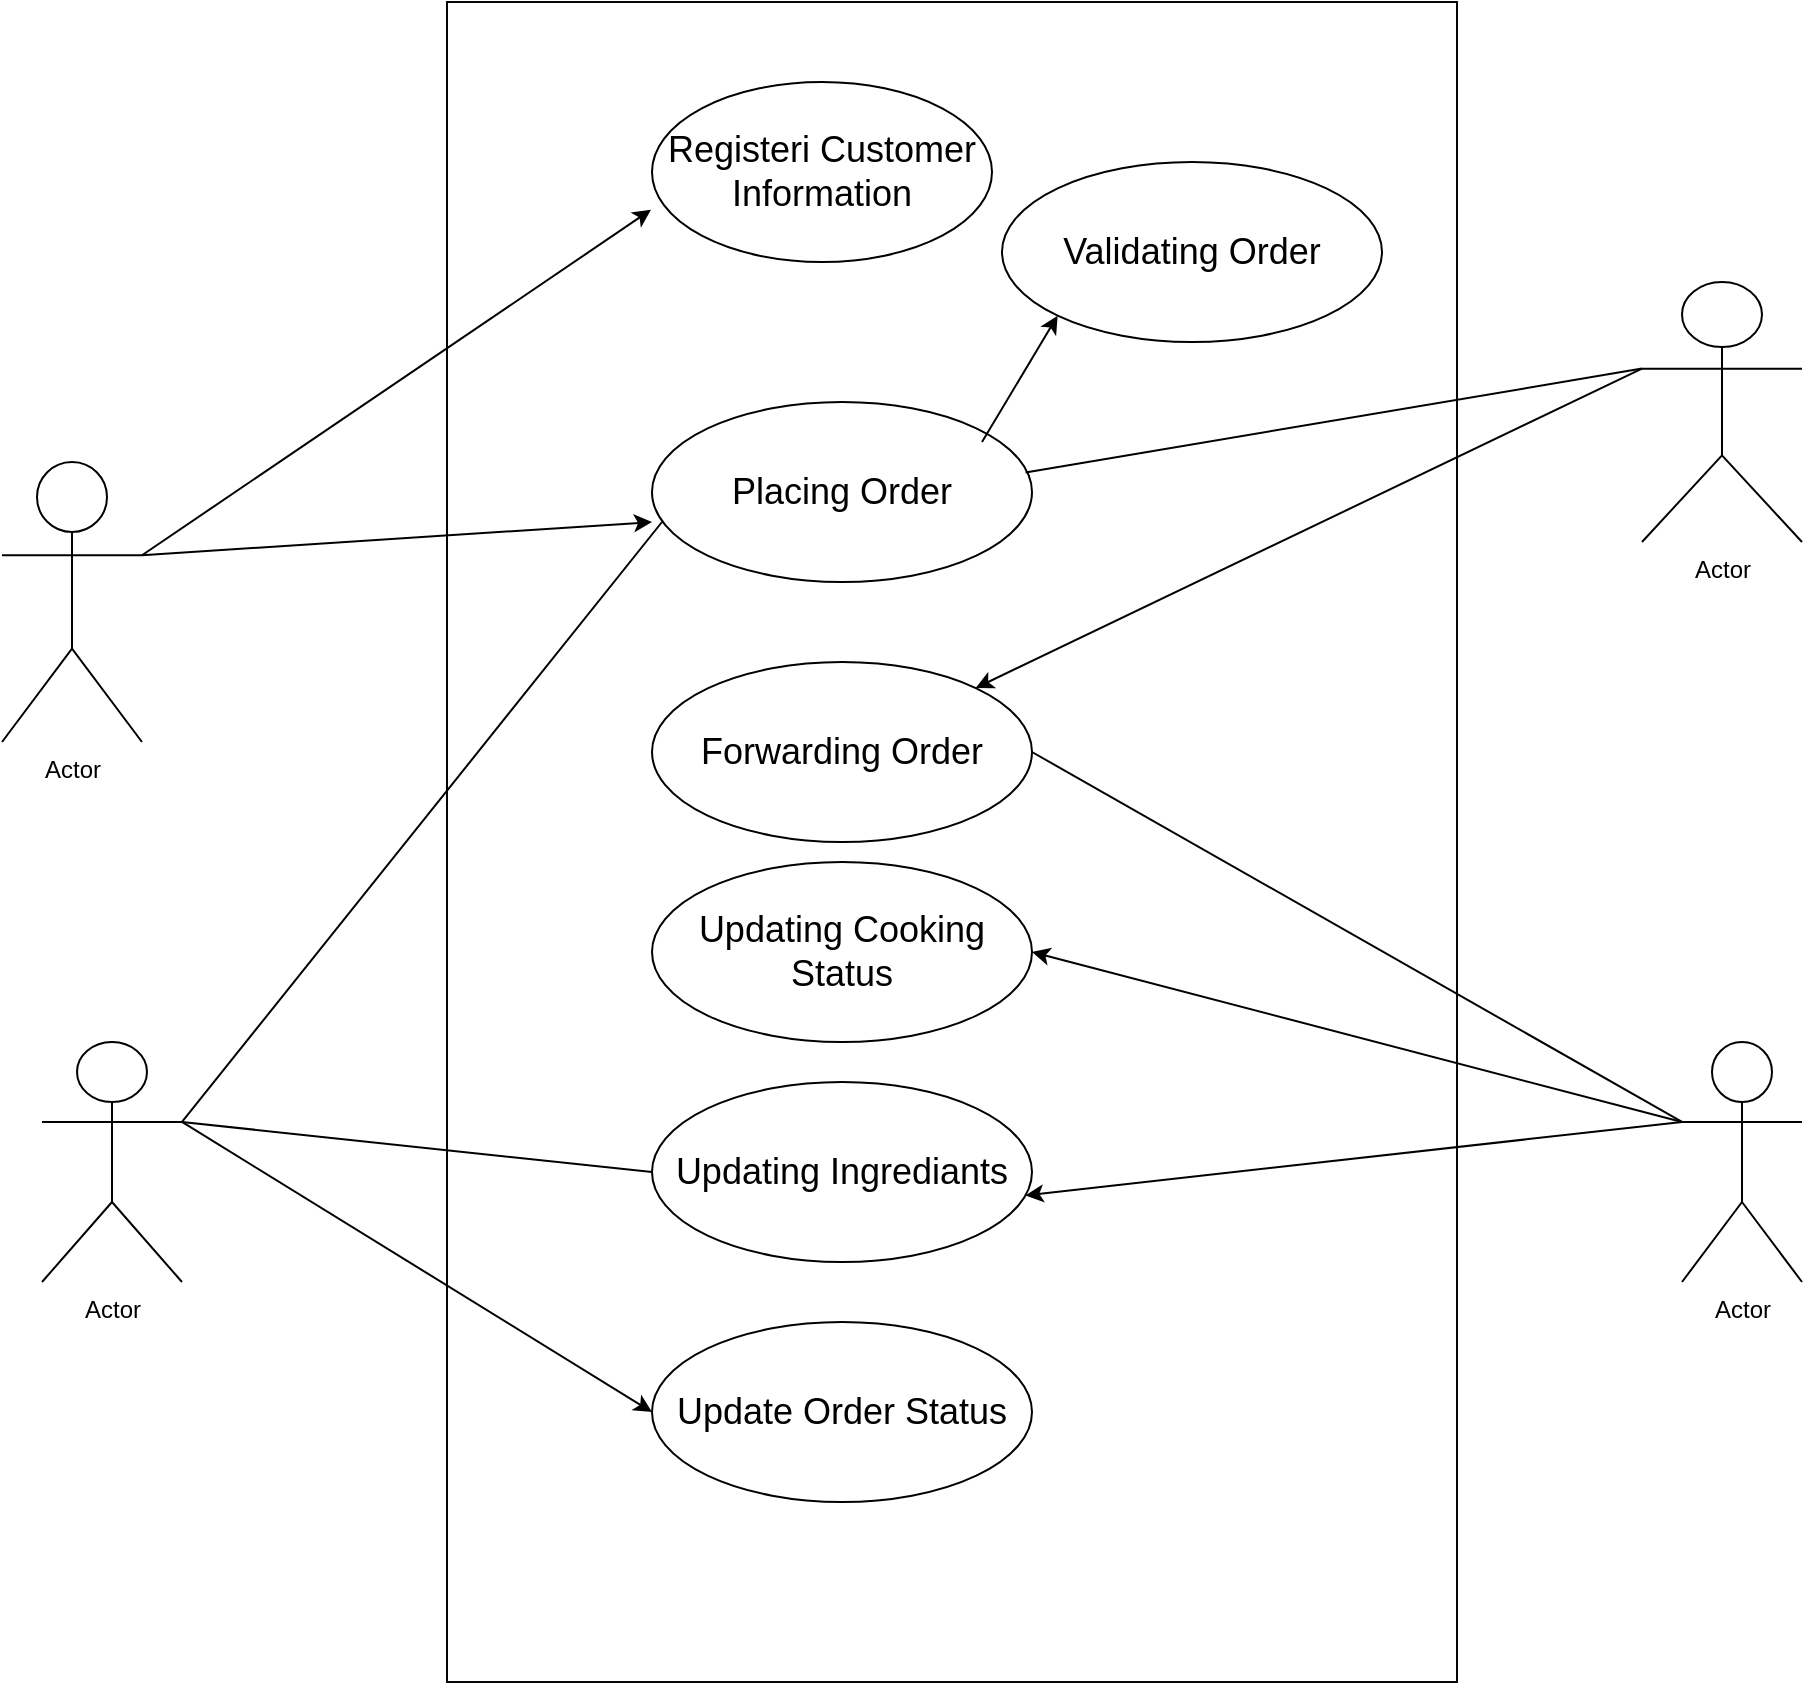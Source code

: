 <mxfile version="22.1.5" type="github">
  <diagram name="Page-1" id="zwRwwjjRxaTfwCph29uf">
    <mxGraphModel dx="1134" dy="2149" grid="1" gridSize="10" guides="1" tooltips="1" connect="1" arrows="1" fold="1" page="1" pageScale="1" pageWidth="850" pageHeight="1100" math="0" shadow="0">
      <root>
        <mxCell id="0" />
        <mxCell id="1" parent="0" />
        <mxCell id="CvVjKnviAac9zeY1umYU-1" value="" style="rounded=0;whiteSpace=wrap;html=1;strokeColor=#050505;" vertex="1" parent="1">
          <mxGeometry x="322.5" y="-460" width="505" height="840" as="geometry" />
        </mxCell>
        <mxCell id="CvVjKnviAac9zeY1umYU-2" value="Actor" style="shape=umlActor;verticalLabelPosition=bottom;verticalAlign=top;html=1;outlineConnect=0;" vertex="1" parent="1">
          <mxGeometry x="100" y="-230" width="70" height="140" as="geometry" />
        </mxCell>
        <mxCell id="CvVjKnviAac9zeY1umYU-3" value="Actor" style="shape=umlActor;verticalLabelPosition=bottom;verticalAlign=top;html=1;outlineConnect=0;" vertex="1" parent="1">
          <mxGeometry x="940" y="60" width="60" height="120" as="geometry" />
        </mxCell>
        <mxCell id="CvVjKnviAac9zeY1umYU-6" value="&lt;font style=&quot;font-size: 18px;&quot;&gt;Updating Cooking Status&lt;/font&gt;" style="ellipse;whiteSpace=wrap;html=1;" vertex="1" parent="1">
          <mxGeometry x="425" y="-30" width="190" height="90" as="geometry" />
        </mxCell>
        <mxCell id="CvVjKnviAac9zeY1umYU-8" value="&lt;font style=&quot;font-size: 18px;&quot;&gt;Updating Ingrediants&lt;/font&gt;" style="ellipse;whiteSpace=wrap;html=1;" vertex="1" parent="1">
          <mxGeometry x="425" y="80" width="190" height="90" as="geometry" />
        </mxCell>
        <mxCell id="CvVjKnviAac9zeY1umYU-9" value="&lt;font style=&quot;font-size: 18px;&quot;&gt;Forwarding Order&lt;/font&gt;" style="ellipse;whiteSpace=wrap;html=1;strokeColor=#000000;" vertex="1" parent="1">
          <mxGeometry x="425" y="-130" width="190" height="90" as="geometry" />
        </mxCell>
        <mxCell id="CvVjKnviAac9zeY1umYU-10" value="&lt;font style=&quot;font-size: 18px;&quot;&gt;Placing Order&lt;/font&gt;" style="ellipse;whiteSpace=wrap;html=1;" vertex="1" parent="1">
          <mxGeometry x="425" y="-260" width="190" height="90" as="geometry" />
        </mxCell>
        <mxCell id="CvVjKnviAac9zeY1umYU-11" value="&lt;font style=&quot;font-size: 18px;&quot;&gt;Validating Order&lt;/font&gt;" style="ellipse;whiteSpace=wrap;html=1;" vertex="1" parent="1">
          <mxGeometry x="600" y="-380" width="190" height="90" as="geometry" />
        </mxCell>
        <mxCell id="CvVjKnviAac9zeY1umYU-12" value="&lt;font style=&quot;font-size: 18px;&quot;&gt;Registeri Customer Information&lt;/font&gt;" style="ellipse;whiteSpace=wrap;html=1;" vertex="1" parent="1">
          <mxGeometry x="425" y="-420" width="170" height="90" as="geometry" />
        </mxCell>
        <mxCell id="CvVjKnviAac9zeY1umYU-14" value="Actor" style="shape=umlActor;verticalLabelPosition=bottom;verticalAlign=top;html=1;outlineConnect=0;" vertex="1" parent="1">
          <mxGeometry x="120" y="60" width="70" height="120" as="geometry" />
        </mxCell>
        <mxCell id="CvVjKnviAac9zeY1umYU-22" value="Actor" style="shape=umlActor;verticalLabelPosition=bottom;verticalAlign=top;html=1;outlineConnect=0;" vertex="1" parent="1">
          <mxGeometry x="920" y="-320" width="80" height="130" as="geometry" />
        </mxCell>
        <mxCell id="CvVjKnviAac9zeY1umYU-25" value="&lt;font style=&quot;font-size: 18px;&quot;&gt;Update Order Status&lt;/font&gt;" style="ellipse;whiteSpace=wrap;html=1;" vertex="1" parent="1">
          <mxGeometry x="425" y="200" width="190" height="90" as="geometry" />
        </mxCell>
        <mxCell id="CvVjKnviAac9zeY1umYU-38" style="edgeStyle=orthogonalEdgeStyle;rounded=0;orthogonalLoop=1;jettySize=auto;html=1;exitX=0.5;exitY=1;exitDx=0;exitDy=0;" edge="1" parent="1" source="CvVjKnviAac9zeY1umYU-25" target="CvVjKnviAac9zeY1umYU-25">
          <mxGeometry relative="1" as="geometry" />
        </mxCell>
        <mxCell id="CvVjKnviAac9zeY1umYU-40" value="" style="endArrow=classic;html=1;rounded=0;entryX=0;entryY=0.667;entryDx=0;entryDy=0;entryPerimeter=0;exitX=1;exitY=0.333;exitDx=0;exitDy=0;exitPerimeter=0;" edge="1" parent="1" source="CvVjKnviAac9zeY1umYU-2" target="CvVjKnviAac9zeY1umYU-10">
          <mxGeometry width="50" height="50" relative="1" as="geometry">
            <mxPoint x="272.5" y="-70" as="sourcePoint" />
            <mxPoint x="322.5" y="-120" as="targetPoint" />
          </mxGeometry>
        </mxCell>
        <mxCell id="CvVjKnviAac9zeY1umYU-43" value="" style="endArrow=classic;html=1;rounded=0;exitX=1;exitY=0.333;exitDx=0;exitDy=0;exitPerimeter=0;entryX=-0.003;entryY=0.71;entryDx=0;entryDy=0;entryPerimeter=0;" edge="1" parent="1" source="CvVjKnviAac9zeY1umYU-2" target="CvVjKnviAac9zeY1umYU-12">
          <mxGeometry width="50" height="50" relative="1" as="geometry">
            <mxPoint x="490" y="10" as="sourcePoint" />
            <mxPoint x="540" y="-40" as="targetPoint" />
          </mxGeometry>
        </mxCell>
        <mxCell id="CvVjKnviAac9zeY1umYU-44" value="" style="endArrow=classic;html=1;rounded=0;entryX=0;entryY=0.5;entryDx=0;entryDy=0;exitX=1;exitY=0.333;exitDx=0;exitDy=0;exitPerimeter=0;" edge="1" parent="1" source="CvVjKnviAac9zeY1umYU-14" target="CvVjKnviAac9zeY1umYU-25">
          <mxGeometry width="50" height="50" relative="1" as="geometry">
            <mxPoint x="490" y="-110" as="sourcePoint" />
            <mxPoint x="540" y="-160" as="targetPoint" />
          </mxGeometry>
        </mxCell>
        <mxCell id="CvVjKnviAac9zeY1umYU-45" value="" style="endArrow=classic;html=1;rounded=0;entryX=0;entryY=1;entryDx=0;entryDy=0;" edge="1" parent="1" target="CvVjKnviAac9zeY1umYU-11">
          <mxGeometry width="50" height="50" relative="1" as="geometry">
            <mxPoint x="590" y="-240" as="sourcePoint" />
            <mxPoint x="540" y="-160" as="targetPoint" />
          </mxGeometry>
        </mxCell>
        <mxCell id="CvVjKnviAac9zeY1umYU-46" value="" style="endArrow=classic;html=1;rounded=0;exitX=0;exitY=0.333;exitDx=0;exitDy=0;exitPerimeter=0;" edge="1" parent="1" source="CvVjKnviAac9zeY1umYU-22" target="CvVjKnviAac9zeY1umYU-9">
          <mxGeometry width="50" height="50" relative="1" as="geometry">
            <mxPoint x="490" y="-110" as="sourcePoint" />
            <mxPoint x="540" y="-160" as="targetPoint" />
          </mxGeometry>
        </mxCell>
        <mxCell id="CvVjKnviAac9zeY1umYU-47" value="" style="endArrow=classic;html=1;rounded=0;exitX=0;exitY=0.333;exitDx=0;exitDy=0;exitPerimeter=0;entryX=0.983;entryY=0.63;entryDx=0;entryDy=0;entryPerimeter=0;" edge="1" parent="1" source="CvVjKnviAac9zeY1umYU-3" target="CvVjKnviAac9zeY1umYU-8">
          <mxGeometry width="50" height="50" relative="1" as="geometry">
            <mxPoint x="490" y="-110" as="sourcePoint" />
            <mxPoint x="540" y="-160" as="targetPoint" />
          </mxGeometry>
        </mxCell>
        <mxCell id="CvVjKnviAac9zeY1umYU-48" value="" style="endArrow=classic;html=1;rounded=0;entryX=1;entryY=0.5;entryDx=0;entryDy=0;" edge="1" parent="1" target="CvVjKnviAac9zeY1umYU-6">
          <mxGeometry width="50" height="50" relative="1" as="geometry">
            <mxPoint x="940" y="100" as="sourcePoint" />
            <mxPoint x="540" y="-160" as="targetPoint" />
          </mxGeometry>
        </mxCell>
        <mxCell id="CvVjKnviAac9zeY1umYU-49" value="" style="endArrow=none;html=1;rounded=0;exitX=1;exitY=0.333;exitDx=0;exitDy=0;exitPerimeter=0;" edge="1" parent="1" source="CvVjKnviAac9zeY1umYU-14">
          <mxGeometry width="50" height="50" relative="1" as="geometry">
            <mxPoint x="200" y="90" as="sourcePoint" />
            <mxPoint x="430" y="-200" as="targetPoint" />
          </mxGeometry>
        </mxCell>
        <mxCell id="CvVjKnviAac9zeY1umYU-50" value="" style="endArrow=none;html=1;rounded=0;entryX=0;entryY=0.5;entryDx=0;entryDy=0;" edge="1" parent="1" target="CvVjKnviAac9zeY1umYU-8">
          <mxGeometry width="50" height="50" relative="1" as="geometry">
            <mxPoint x="190" y="100" as="sourcePoint" />
            <mxPoint x="540" y="-160" as="targetPoint" />
          </mxGeometry>
        </mxCell>
        <mxCell id="CvVjKnviAac9zeY1umYU-51" value="" style="endArrow=none;html=1;rounded=0;exitX=0.983;exitY=0.392;exitDx=0;exitDy=0;exitPerimeter=0;entryX=0;entryY=0.333;entryDx=0;entryDy=0;entryPerimeter=0;" edge="1" parent="1" source="CvVjKnviAac9zeY1umYU-10" target="CvVjKnviAac9zeY1umYU-22">
          <mxGeometry width="50" height="50" relative="1" as="geometry">
            <mxPoint x="490" y="-110" as="sourcePoint" />
            <mxPoint x="920" y="-270" as="targetPoint" />
          </mxGeometry>
        </mxCell>
        <mxCell id="CvVjKnviAac9zeY1umYU-52" value="" style="endArrow=none;html=1;rounded=0;exitX=0;exitY=0.333;exitDx=0;exitDy=0;exitPerimeter=0;entryX=1;entryY=0.5;entryDx=0;entryDy=0;" edge="1" parent="1" source="CvVjKnviAac9zeY1umYU-3" target="CvVjKnviAac9zeY1umYU-9">
          <mxGeometry width="50" height="50" relative="1" as="geometry">
            <mxPoint x="490" y="-110" as="sourcePoint" />
            <mxPoint x="540" y="-160" as="targetPoint" />
          </mxGeometry>
        </mxCell>
      </root>
    </mxGraphModel>
  </diagram>
</mxfile>
